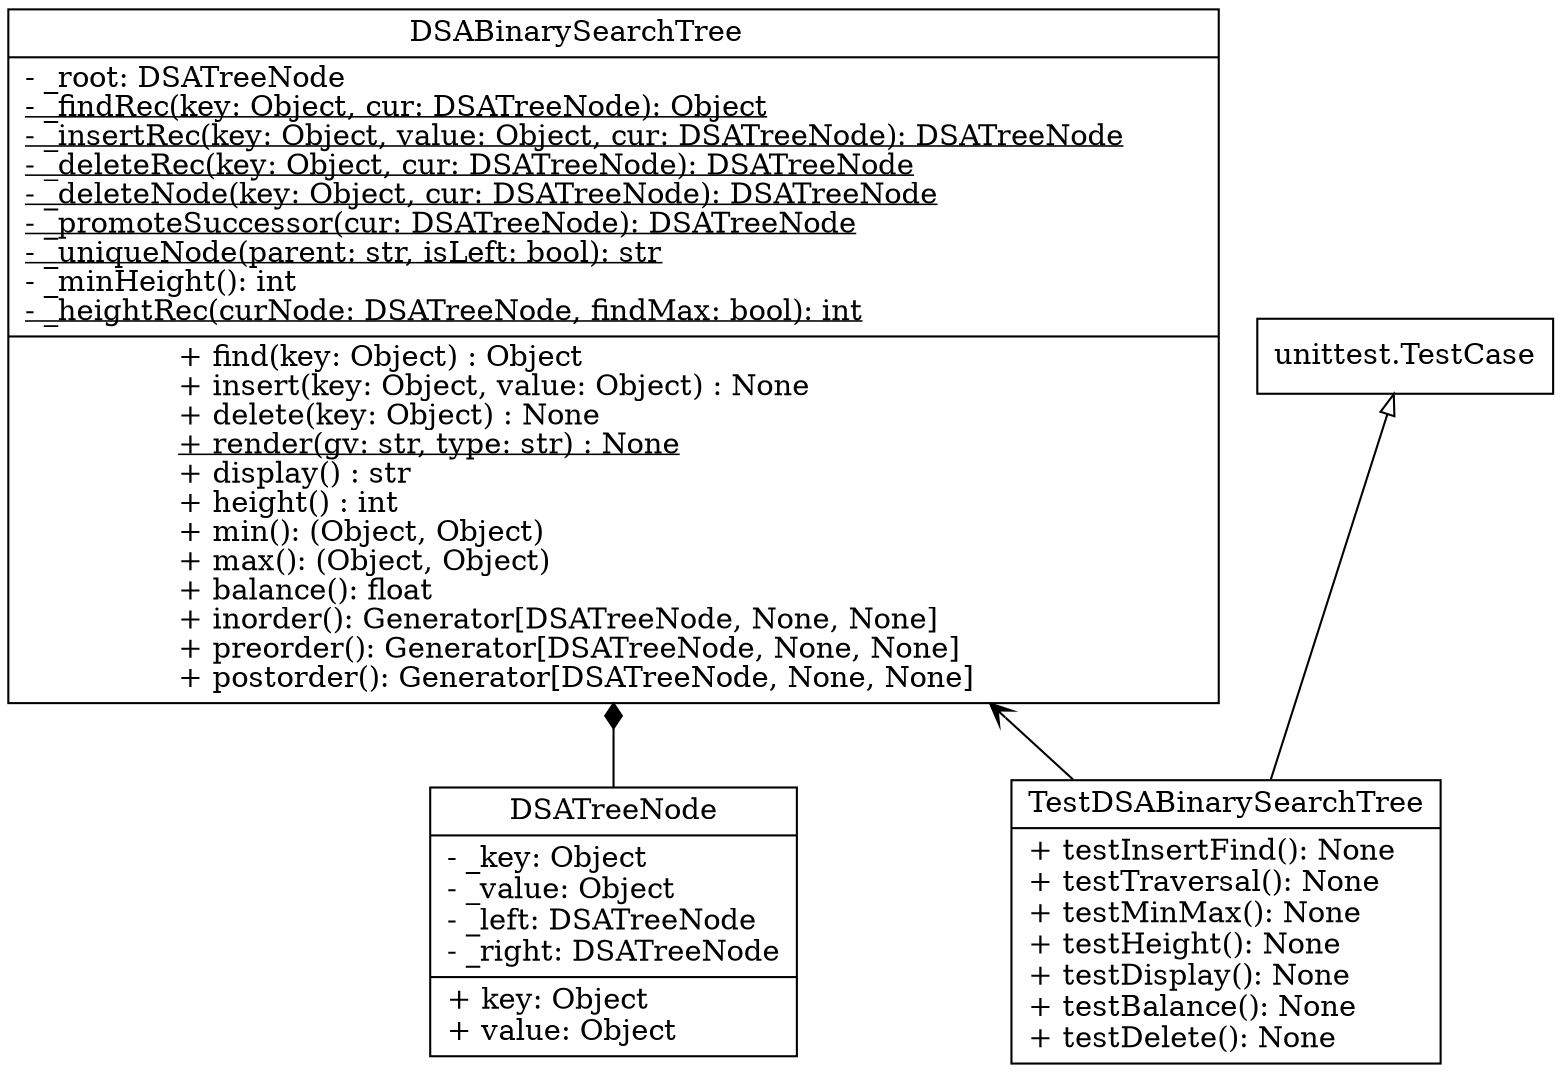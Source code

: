 digraph DSA_Tree {
    node [
        shape = "record"
    ]

    DSABinarySearchTree [
        label = <{DSABinarySearchTree
        <br align="left"/>|- _root: DSATreeNode
        <br align="left"/><u>- _findRec(key: Object, cur: DSATreeNode): Object</u>
        <br align="left"/><u>- _insertRec(key: Object, value: Object, cur: DSATreeNode): DSATreeNode</u>
        <br align="left"/><u>- _deleteRec(key: Object, cur: DSATreeNode): DSATreeNode</u>
        <br align="left"/><u>- _deleteNode(key: Object, cur: DSATreeNode): DSATreeNode</u>
        <br align="left"/><u>- _promoteSuccessor(cur: DSATreeNode): DSATreeNode</u>
        <br align="left"/><u>- _uniqueNode(parent: str, isLeft: bool): str</u>
        <br align="left"/>- _minHeight(): int
        <br align="left"/><u>- _heightRec(curNode: DSATreeNode, findMax: bool): int</u>
        <br align="left"/>|+ find(key: Object) : Object
        <br align="left"/>+ insert(key: Object, value: Object) : None
        <br align="left"/>+ delete(key: Object) : None
        <br align="left"/><u>+ render(gv: str, type: str) : None</u>
        <br align="left"/>+ display() : str
        <br align="left"/>+ height() : int
        <br align="left"/>+ min(): (Object, Object)
        <br align="left"/>+ max(): (Object, Object)
        <br align="left"/>+ balance(): float
        <br align="left"/>+ inorder(): Generator[DSATreeNode, None, None]
        <br align="left"/>+ preorder(): Generator[DSATreeNode, None, None]
        <br align="left"/>+ postorder(): Generator[DSATreeNode, None, None]
        <br align="left"/>}>
    ]

    DSATreeNode [
        label = "{DSATreeNode
        |- _key: Object
        \l- _value: Object
        \l- _left: DSATreeNode
        \l- _right: DSATreeNode
        |+ key: Object
        \l+ value: Object\l}"
    ]

    TestDSABinarySearchTree [
        label = "{TestDSABinarySearchTree
        |+ testInsertFind(): None
        \l+ testTraversal(): None
        \l+ testMinMax(): None
        \l+ testHeight(): None
        \l+ testDisplay(): None
        \l+ testBalance(): None
        \l+ testDelete(): None\l}"
    ]

    unittestTestCase [
        label = "{unittest.TestCase}"
    ]

    TestDSABinarySearchTree -> DSABinarySearchTree [arrowhead = "vee"]
    DSATreeNode -> DSABinarySearchTree [arrowhead = "diamond"]
    TestDSABinarySearchTree -> unittestTestCase [arrowhead = "onormal"]

    rankdir=BT
}
